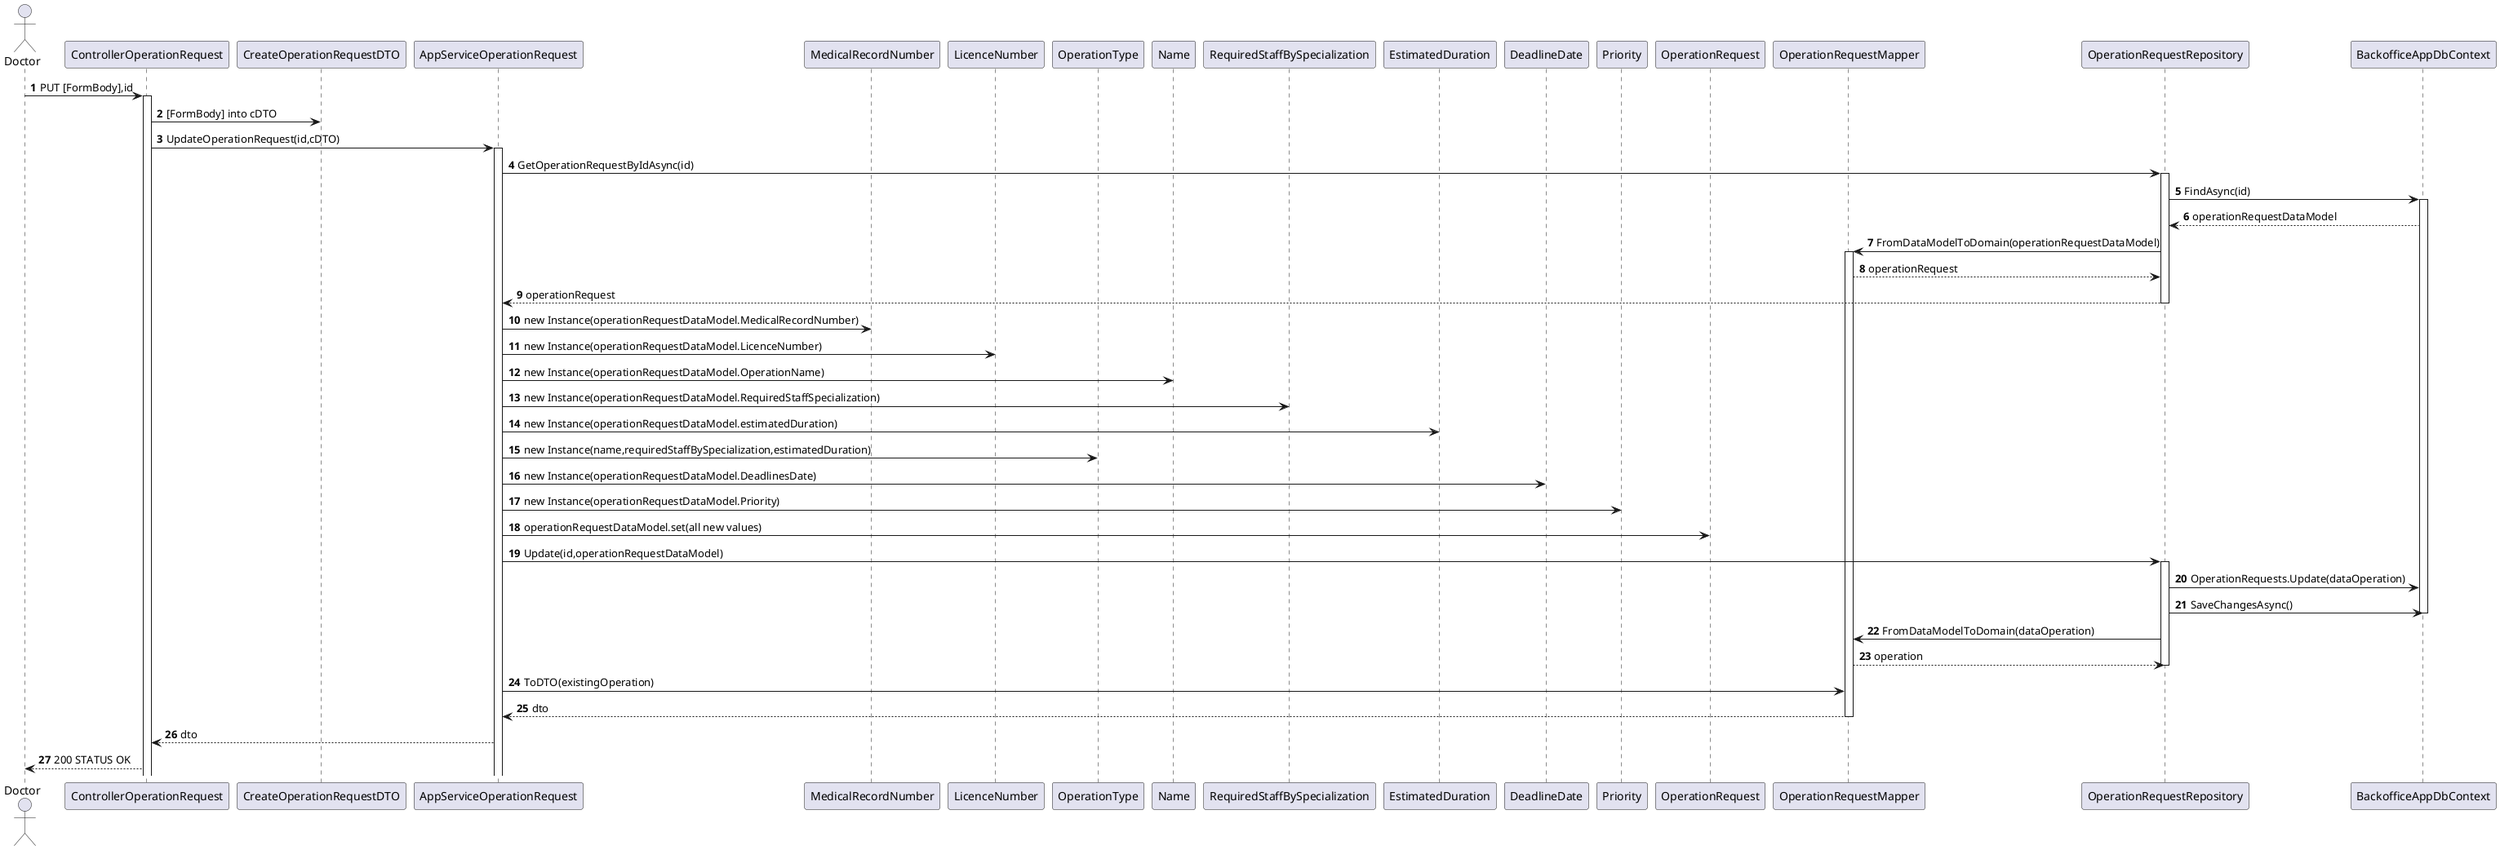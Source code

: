 @startuml
'https://plantuml.com/sequence-diagram

autonumber

actor "Doctor" as adm


participant ControllerOperationRequest as ct
participant CreateOperationRequestDTO as cdto
participant AppServiceOperationRequest as service
participant MedicalRecordNumber as mrn
participant LicenceNumber as ln
participant OperationType as ot
participant Name as name
participant RequiredStaffBySpecialization as rss
participant EstimatedDuration as ed
participant DeadlineDate as dd
participant Priority as pr
participant OperationRequest as op
participant OperationRequestMapper as mapper
participant OperationRequestRepository as repository
participant BackofficeAppDbContext as db

adm -> ct: PUT [FormBody],id


activate ct
ct -> cdto : [FormBody] into cDTO
ct -> service : UpdateOperationRequest(id,cDTO)
activate service

service -> repository : GetOperationRequestByIdAsync(id)
activate repository
repository -> db : FindAsync(id)
activate db
db --> repository : operationRequestDataModel

repository -> mapper : FromDataModelToDomain(operationRequestDataModel)
activate mapper
mapper --> repository : operationRequest

repository --> service : operationRequest
deactivate repository

service -> mrn : new Instance(operationRequestDataModel.MedicalRecordNumber)
service -> ln : new Instance(operationRequestDataModel.LicenceNumber)
service -> name : new Instance(operationRequestDataModel.OperationName)
service -> rss : new Instance(operationRequestDataModel.RequiredStaffSpecialization)
service -> ed : new Instance(operationRequestDataModel.estimatedDuration)
service -> ot : new Instance(name,requiredStaffBySpecialization,estimatedDuration)
service -> dd : new Instance(operationRequestDataModel.DeadlinesDate)
service -> pr : new Instance(operationRequestDataModel.Priority)
service -> op : operationRequestDataModel.set(all new values)
service -> repository : Update(id,operationRequestDataModel)
activate repository
repository -> db : OperationRequests.Update(dataOperation)
repository -> db : SaveChangesAsync()
deactivate db
repository -> mapper : FromDataModelToDomain(dataOperation)

mapper --> repository : operation

deactivate repository
service -> mapper : ToDTO(existingOperation)
mapper --> service : dto
deactivate mapper 
service --> ct : dto
ct --> adm : 200 STATUS OK







@enduml